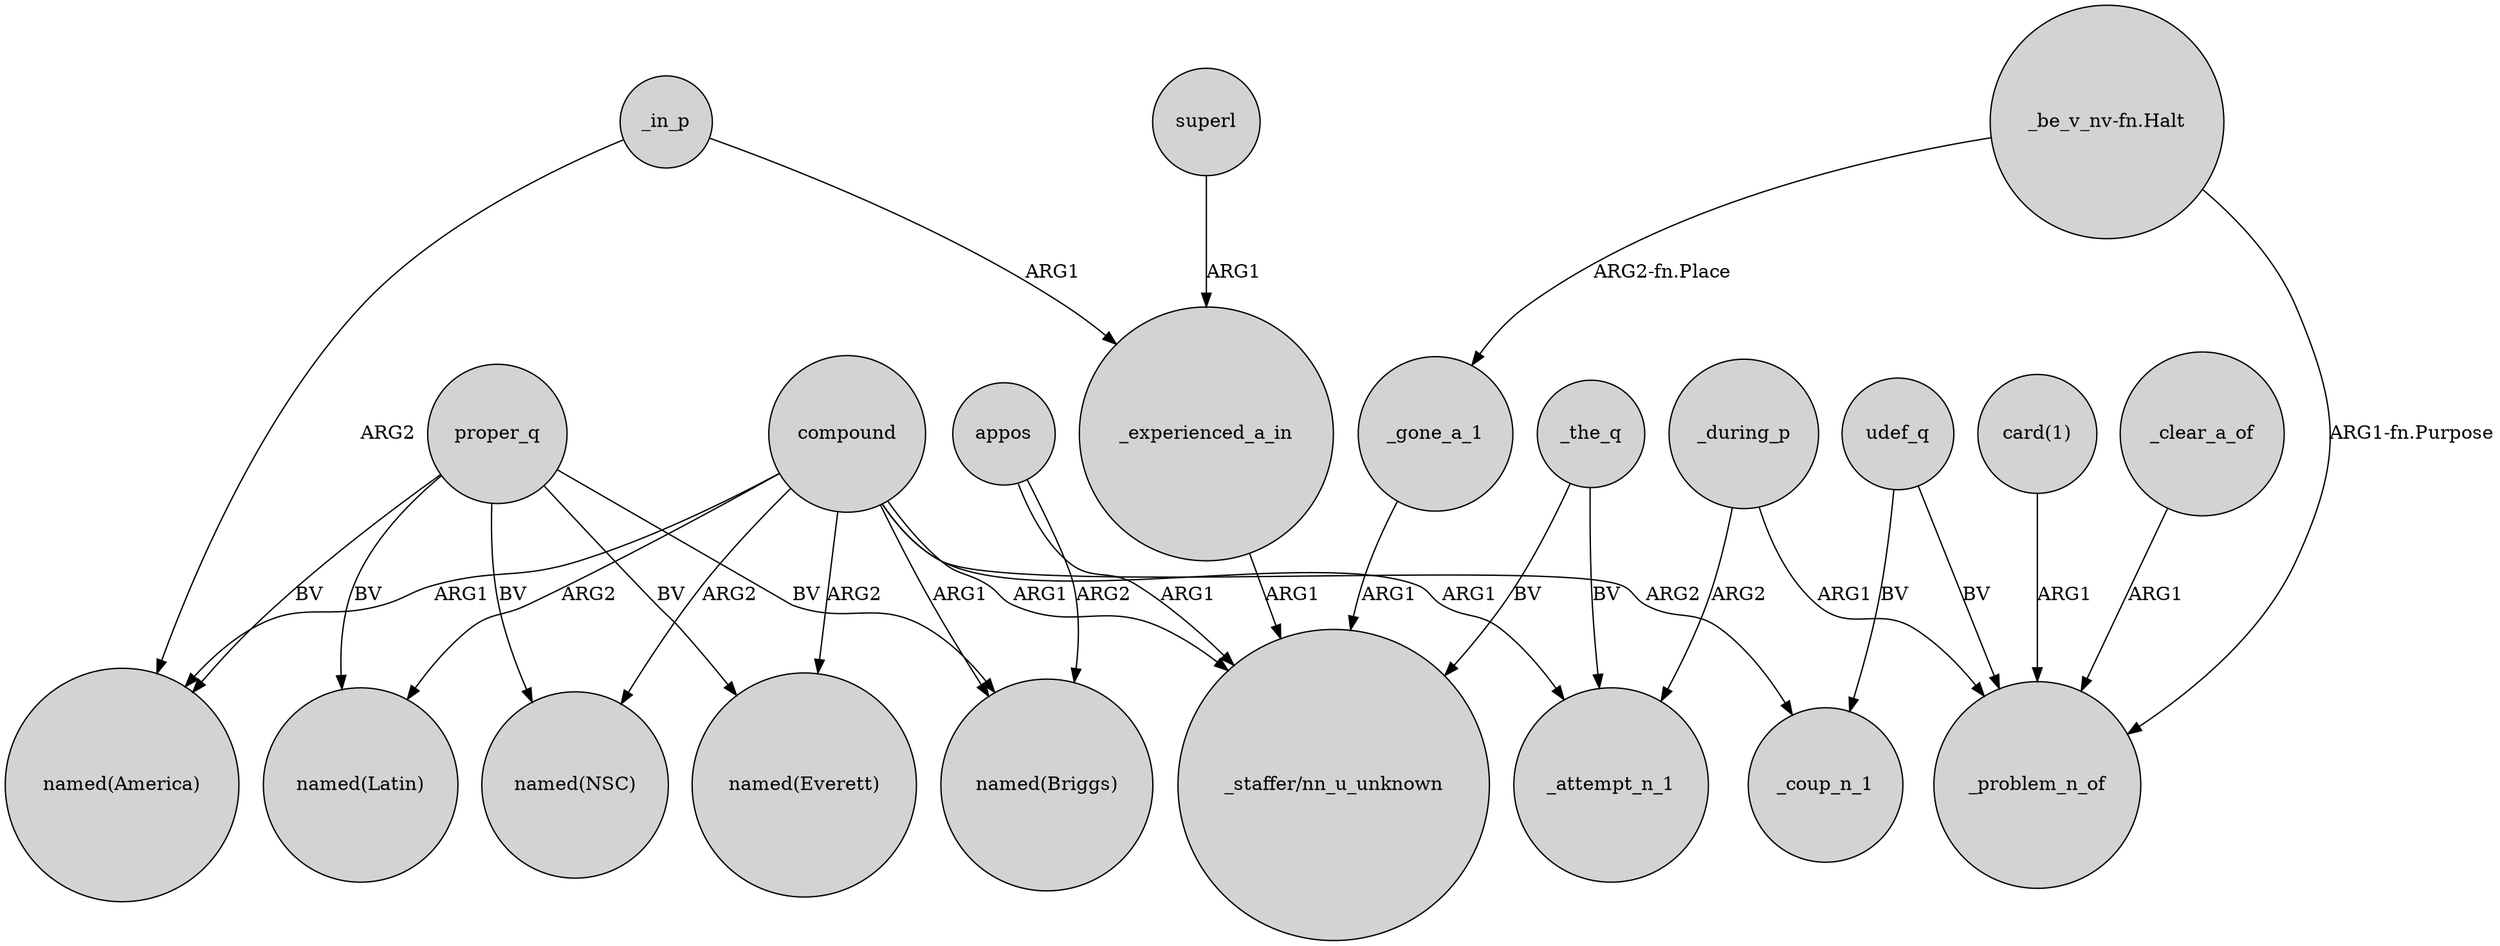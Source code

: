 digraph {
	node [shape=circle style=filled]
	_during_p -> _attempt_n_1 [label=ARG2]
	compound -> "named(America)" [label=ARG1]
	udef_q -> _problem_n_of [label=BV]
	compound -> _coup_n_1 [label=ARG2]
	"_be_v_nv-fn.Halt" -> _problem_n_of [label="ARG1-fn.Purpose"]
	compound -> _attempt_n_1 [label=ARG1]
	compound -> "_staffer/nn_u_unknown" [label=ARG1]
	"card(1)" -> _problem_n_of [label=ARG1]
	proper_q -> "named(America)" [label=BV]
	_in_p -> _experienced_a_in [label=ARG1]
	_experienced_a_in -> "_staffer/nn_u_unknown" [label=ARG1]
	"_be_v_nv-fn.Halt" -> _gone_a_1 [label="ARG2-fn.Place"]
	_the_q -> "_staffer/nn_u_unknown" [label=BV]
	_in_p -> "named(America)" [label=ARG2]
	udef_q -> _coup_n_1 [label=BV]
	compound -> "named(Briggs)" [label=ARG1]
	appos -> "_staffer/nn_u_unknown" [label=ARG1]
	proper_q -> "named(Latin)" [label=BV]
	appos -> "named(Briggs)" [label=ARG2]
	_the_q -> _attempt_n_1 [label=BV]
	proper_q -> "named(Everett)" [label=BV]
	proper_q -> "named(NSC)" [label=BV]
	_during_p -> _problem_n_of [label=ARG1]
	_clear_a_of -> _problem_n_of [label=ARG1]
	compound -> "named(Everett)" [label=ARG2]
	superl -> _experienced_a_in [label=ARG1]
	compound -> "named(NSC)" [label=ARG2]
	proper_q -> "named(Briggs)" [label=BV]
	_gone_a_1 -> "_staffer/nn_u_unknown" [label=ARG1]
	compound -> "named(Latin)" [label=ARG2]
}
